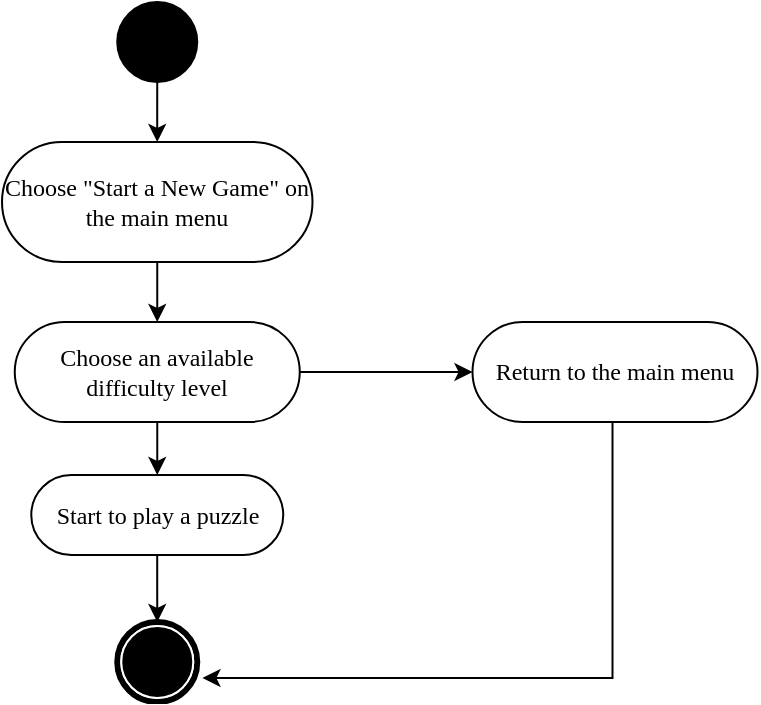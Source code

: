 <mxfile version="23.1.2" type="github">
  <diagram name="第 1 页" id="bDmCU41bznjaOLfG8BY1">
    <mxGraphModel dx="2074" dy="3621" grid="1" gridSize="10" guides="1" tooltips="1" connect="1" arrows="1" fold="1" page="1" pageScale="1" pageWidth="583" pageHeight="827" math="0" shadow="0">
      <root>
        <mxCell id="0" />
        <mxCell id="1" parent="0" />
        <mxCell id="kFxYqNJQI-VPD_FiJo-z-1" value="" style="edgeStyle=orthogonalEdgeStyle;rounded=0;orthogonalLoop=1;jettySize=auto;html=1;" parent="1" source="kFxYqNJQI-VPD_FiJo-z-3" target="kFxYqNJQI-VPD_FiJo-z-8" edge="1">
          <mxGeometry relative="1" as="geometry">
            <Array as="points">
              <mxPoint x="145.25" y="-2020" />
              <mxPoint x="145.25" y="-2020" />
            </Array>
          </mxGeometry>
        </mxCell>
        <mxCell id="ZI6ryOquVKS2EfcEjUDm-2" value="" style="edgeStyle=orthogonalEdgeStyle;rounded=0;orthogonalLoop=1;jettySize=auto;html=1;" parent="1" source="kFxYqNJQI-VPD_FiJo-z-3" target="ZI6ryOquVKS2EfcEjUDm-1" edge="1">
          <mxGeometry relative="1" as="geometry" />
        </mxCell>
        <mxCell id="kFxYqNJQI-VPD_FiJo-z-3" value="Choose an available difficulty level" style="rounded=1;whiteSpace=wrap;html=1;shadow=0;comic=0;labelBackgroundColor=none;strokeWidth=1;fontFamily=Verdana;fontSize=12;align=center;arcSize=50;" parent="1" vertex="1">
          <mxGeometry x="86.38" y="-2130" width="142.5" height="50" as="geometry" />
        </mxCell>
        <mxCell id="kFxYqNJQI-VPD_FiJo-z-4" value="" style="edgeStyle=orthogonalEdgeStyle;rounded=0;orthogonalLoop=1;jettySize=auto;html=1;entryX=0.5;entryY=0;entryDx=0;entryDy=0;" parent="1" source="kFxYqNJQI-VPD_FiJo-z-5" target="kFxYqNJQI-VPD_FiJo-z-11" edge="1">
          <mxGeometry relative="1" as="geometry">
            <mxPoint x="137.5" y="-2210" as="targetPoint" />
          </mxGeometry>
        </mxCell>
        <mxCell id="kFxYqNJQI-VPD_FiJo-z-5" value="" style="ellipse;whiteSpace=wrap;html=1;rounded=0;shadow=0;comic=0;labelBackgroundColor=none;strokeWidth=1;fillColor=#000000;fontFamily=Verdana;fontSize=12;align=center;" parent="1" vertex="1">
          <mxGeometry x="137.62" y="-2290" width="40" height="40" as="geometry" />
        </mxCell>
        <mxCell id="kFxYqNJQI-VPD_FiJo-z-14" value="" style="edgeStyle=orthogonalEdgeStyle;rounded=0;orthogonalLoop=1;jettySize=auto;html=1;" parent="1" source="kFxYqNJQI-VPD_FiJo-z-8" target="kFxYqNJQI-VPD_FiJo-z-9" edge="1">
          <mxGeometry relative="1" as="geometry" />
        </mxCell>
        <mxCell id="kFxYqNJQI-VPD_FiJo-z-8" value="Start to play a puzzle" style="rounded=1;whiteSpace=wrap;html=1;shadow=0;comic=0;labelBackgroundColor=none;strokeWidth=1;fontFamily=Verdana;fontSize=12;align=center;arcSize=50;" parent="1" vertex="1">
          <mxGeometry x="94.63" y="-2053.5" width="126" height="40" as="geometry" />
        </mxCell>
        <mxCell id="kFxYqNJQI-VPD_FiJo-z-9" value="" style="shape=mxgraph.bpmn.shape;html=1;verticalLabelPosition=bottom;labelBackgroundColor=#ffffff;verticalAlign=top;perimeter=ellipsePerimeter;outline=end;symbol=terminate;rounded=0;shadow=0;comic=0;strokeWidth=1;fontFamily=Verdana;fontSize=12;align=center;" parent="1" vertex="1">
          <mxGeometry x="137.63" y="-1980" width="40" height="40" as="geometry" />
        </mxCell>
        <mxCell id="kFxYqNJQI-VPD_FiJo-z-10" value="" style="edgeStyle=orthogonalEdgeStyle;rounded=0;orthogonalLoop=1;jettySize=auto;html=1;" parent="1" source="kFxYqNJQI-VPD_FiJo-z-11" target="kFxYqNJQI-VPD_FiJo-z-3" edge="1">
          <mxGeometry relative="1" as="geometry">
            <Array as="points">
              <mxPoint x="137.25" y="-2090" />
              <mxPoint x="137.25" y="-2090" />
            </Array>
          </mxGeometry>
        </mxCell>
        <mxCell id="kFxYqNJQI-VPD_FiJo-z-11" value="Choose &quot;Start a New Game&quot; on the main menu" style="rounded=1;whiteSpace=wrap;html=1;shadow=0;comic=0;labelBackgroundColor=none;strokeWidth=1;fontFamily=Verdana;fontSize=12;align=center;arcSize=50;" parent="1" vertex="1">
          <mxGeometry x="80" y="-2220" width="155.25" height="60" as="geometry" />
        </mxCell>
        <mxCell id="ZI6ryOquVKS2EfcEjUDm-4" value="" style="edgeStyle=orthogonalEdgeStyle;rounded=0;orthogonalLoop=1;jettySize=auto;html=1;entryX=1.065;entryY=0.7;entryDx=0;entryDy=0;entryPerimeter=0;" parent="1" source="ZI6ryOquVKS2EfcEjUDm-1" target="kFxYqNJQI-VPD_FiJo-z-9" edge="1">
          <mxGeometry relative="1" as="geometry">
            <mxPoint x="380.15" y="-2005" as="targetPoint" />
            <Array as="points">
              <mxPoint x="385.25" y="-1952" />
            </Array>
          </mxGeometry>
        </mxCell>
        <mxCell id="ZI6ryOquVKS2EfcEjUDm-1" value="Return to the main menu" style="rounded=1;whiteSpace=wrap;html=1;shadow=0;comic=0;labelBackgroundColor=none;strokeWidth=1;fontFamily=Verdana;fontSize=12;align=center;arcSize=50;" parent="1" vertex="1">
          <mxGeometry x="315.25" y="-2130" width="142.5" height="50" as="geometry" />
        </mxCell>
      </root>
    </mxGraphModel>
  </diagram>
</mxfile>
